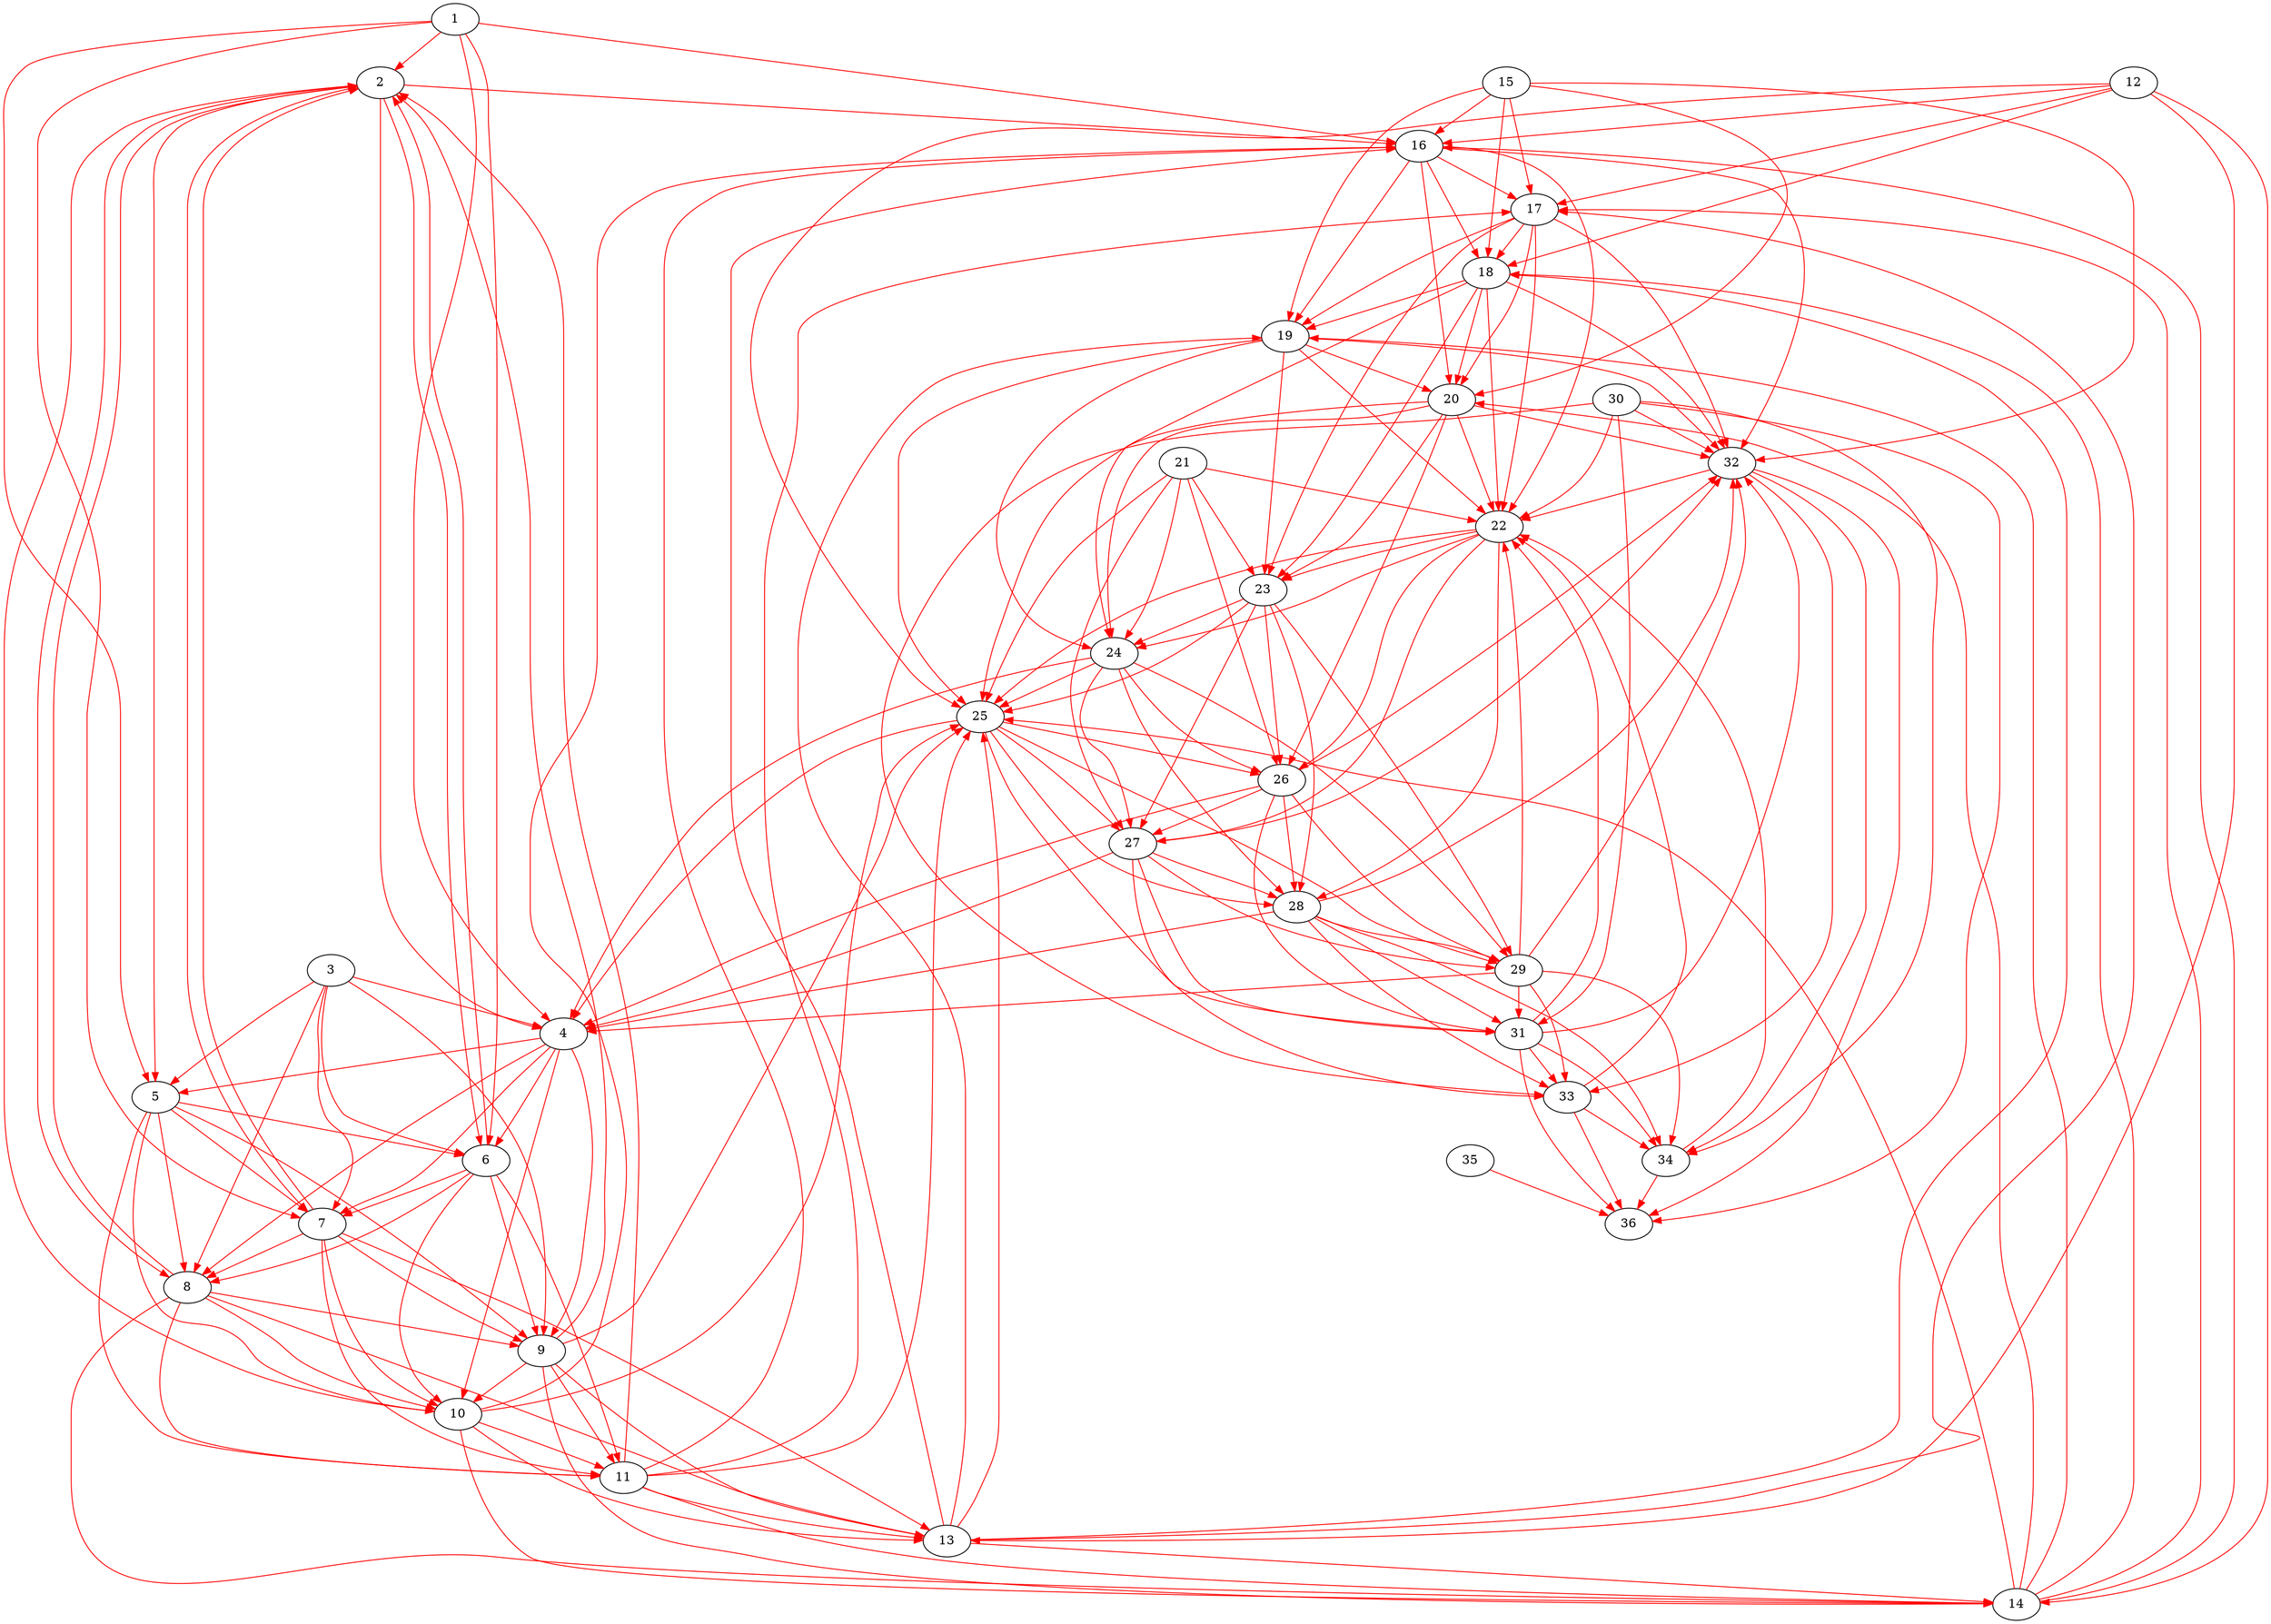 digraph g {
edge [color=red]
  1 -> 2
  1 -> 16
  1 -> 4
  1 -> 5
  1 -> 6
  1 -> 7
  2 -> 16
  2 -> 4
  2 -> 5
  2 -> 6
  2 -> 7
  2 -> 8
  16 -> 17
  16 -> 18
  16 -> 19
  16 -> 20
  16 -> 32
  16 -> 22
  4 -> 5
  4 -> 6
  4 -> 7
  4 -> 8
  4 -> 9
  4 -> 10
  5 -> 6
  5 -> 7
  5 -> 8
  5 -> 9
  5 -> 10
  5 -> 11
  6 -> 7
  6 -> 8
  6 -> 9
  6 -> 10
  6 -> 11
  6 -> 2
  7 -> 8
  7 -> 9
  7 -> 10
  7 -> 11
  7 -> 2
  7 -> 13
  8 -> 9
  8 -> 10
  8 -> 11
  8 -> 2
  8 -> 13
  8 -> 14
  3 -> 4
  3 -> 5
  3 -> 6
  3 -> 7
  3 -> 8
  3 -> 9
  9 -> 10
  9 -> 11
  9 -> 2
  9 -> 13
  9 -> 14
  9 -> 25
  10 -> 11
  10 -> 2
  10 -> 13
  10 -> 14
  10 -> 25
  10 -> 16
  11 -> 2
  11 -> 13
  11 -> 14
  11 -> 25
  11 -> 16
  11 -> 17
  13 -> 14
  13 -> 25
  13 -> 16
  13 -> 17
  13 -> 18
  13 -> 19
  14 -> 25
  14 -> 16
  14 -> 17
  14 -> 18
  14 -> 19
  14 -> 20
  25 -> 26
  25 -> 27
  25 -> 28
  25 -> 29
  25 -> 4
  25 -> 31
  17 -> 18
  17 -> 19
  17 -> 20
  17 -> 32
  17 -> 22
  17 -> 23
  12 -> 13
  12 -> 14
  12 -> 25
  12 -> 16
  12 -> 17
  12 -> 18
  18 -> 19
  18 -> 20
  18 -> 32
  18 -> 22
  18 -> 23
  18 -> 24
  19 -> 20
  19 -> 32
  19 -> 22
  19 -> 23
  19 -> 24
  19 -> 25
  20 -> 32
  20 -> 22
  20 -> 23
  20 -> 24
  20 -> 25
  20 -> 26
  15 -> 16
  15 -> 17
  15 -> 18
  15 -> 19
  15 -> 20
  15 -> 32
  32 -> 33
  32 -> 34
  32 -> 22
  32 -> 36
  22 -> 23
  22 -> 24
  22 -> 25
  22 -> 26
  22 -> 27
  22 -> 28
  23 -> 24
  23 -> 25
  23 -> 26
  23 -> 27
  23 -> 28
  23 -> 29
  24 -> 25
  24 -> 26
  24 -> 27
  24 -> 28
  24 -> 29
  24 -> 4
  26 -> 27
  26 -> 28
  26 -> 29
  26 -> 4
  26 -> 31
  26 -> 32
  21 -> 22
  21 -> 23
  21 -> 24
  21 -> 25
  21 -> 26
  21 -> 27
  27 -> 28
  27 -> 29
  27 -> 4
  27 -> 31
  27 -> 32
  27 -> 33
  28 -> 29
  28 -> 4
  28 -> 31
  28 -> 32
  28 -> 33
  28 -> 34
  29 -> 4
  29 -> 31
  29 -> 32
  29 -> 33
  29 -> 34
  29 -> 22
  31 -> 32
  31 -> 33
  31 -> 34
  31 -> 22
  31 -> 36
  33 -> 34
  33 -> 22
  33 -> 36
  34 -> 22
  34 -> 36
  30 -> 31
  30 -> 32
  30 -> 33
  30 -> 34
  30 -> 22
  30 -> 36
  35 -> 36
}
